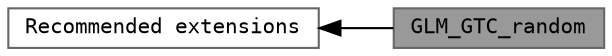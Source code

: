 digraph "GLM_GTC_random"
{
 // LATEX_PDF_SIZE
  bgcolor="transparent";
  edge [fontname=Terminal,fontsize=10,labelfontname=Helvetica,labelfontsize=10];
  node [fontname=Terminal,fontsize=10,shape=box,height=0.2,width=0.4];
  rankdir=LR;
  Node2 [label="Recommended extensions",height=0.2,width=0.4,color="grey40", fillcolor="white", style="filled",URL="$group__gtc.html",tooltip="Additional features not specified by GLSL specification."];
  Node1 [label="GLM_GTC_random",height=0.2,width=0.4,color="gray40", fillcolor="grey60", style="filled", fontcolor="black",tooltip=" "];
  Node2->Node1 [shape=plaintext, dir="back", style="solid"];
}
